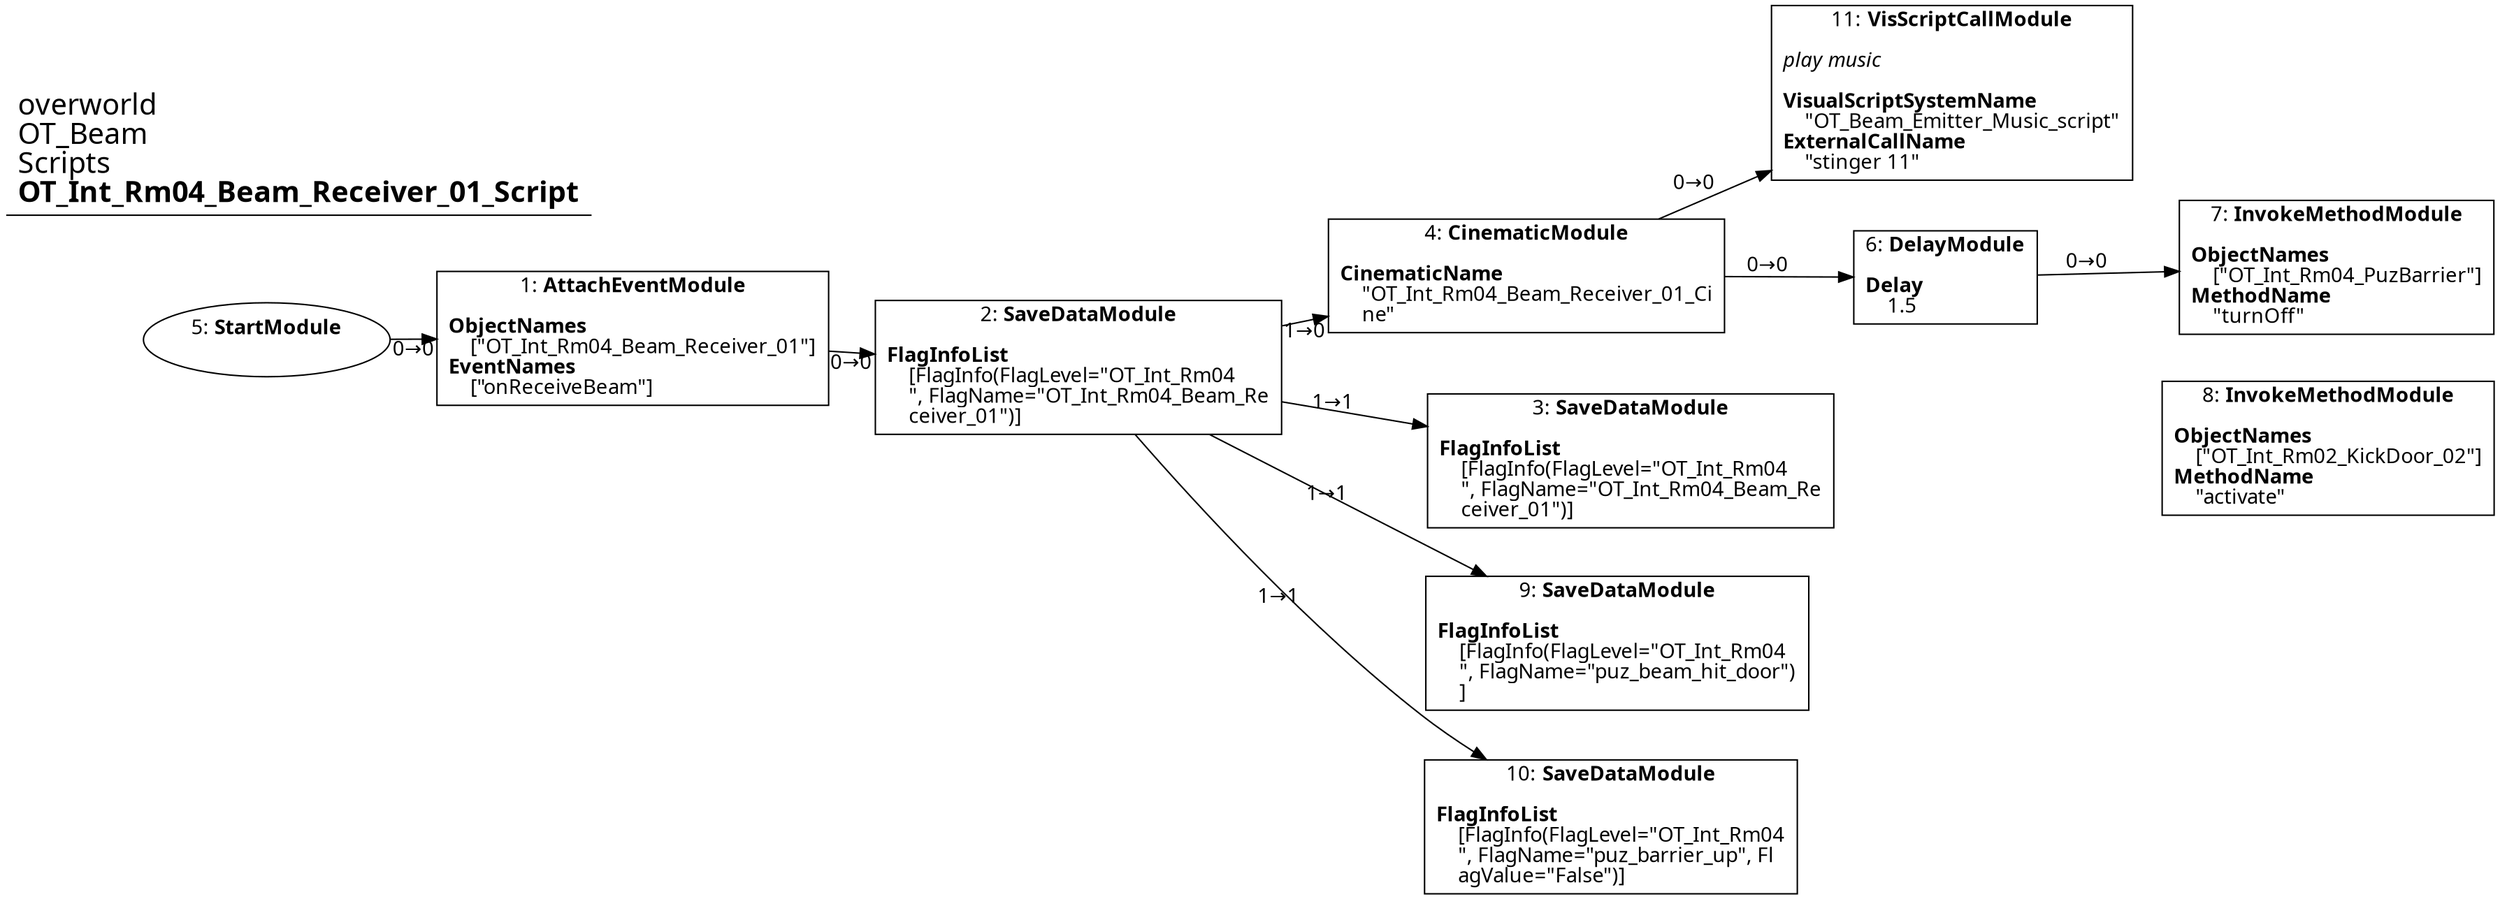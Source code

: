 digraph {
    layout = fdp;
    overlap = prism;
    sep = "+16";
    splines = spline;

    node [ shape = box ];

    graph [ fontname = "Segoe UI" ];
    node [ fontname = "Segoe UI" ];
    edge [ fontname = "Segoe UI" ];

    1 [ label = <1: <b>AttachEventModule</b><br/><br/><b>ObjectNames</b><br align="left"/>    [&quot;OT_Int_Rm04_Beam_Receiver_01&quot;]<br align="left"/><b>EventNames</b><br align="left"/>    [&quot;onReceiveBeam&quot;]<br align="left"/>> ];
    1 [ pos = "0.178,-0.29000002!" ];
    1 -> 2 [ label = "0→0" ];

    2 [ label = <2: <b>SaveDataModule</b><br/><br/><b>FlagInfoList</b><br align="left"/>    [FlagInfo(FlagLevel=&quot;OT_Int_Rm04<br align="left"/>    &quot;, FlagName=&quot;OT_Int_Rm04_Beam_Re<br align="left"/>    ceiver_01&quot;)]<br align="left"/>> ];
    2 [ pos = "0.42100003,-0.29000002!" ];
    2 -> 4 [ label = "1→0" ];
    2 -> 3 [ label = "1→1" ];
    2 -> 9 [ label = "1→1" ];
    2 -> 10 [ label = "1→1" ];

    3 [ label = <3: <b>SaveDataModule</b><br/><br/><b>FlagInfoList</b><br align="left"/>    [FlagInfo(FlagLevel=&quot;OT_Int_Rm04<br align="left"/>    &quot;, FlagName=&quot;OT_Int_Rm04_Beam_Re<br align="left"/>    ceiver_01&quot;)]<br align="left"/>> ];
    3 [ pos = "0.70000005,-0.388!" ];

    4 [ label = <4: <b>CinematicModule</b><br/><br/><b>CinematicName</b><br align="left"/>    &quot;OT_Int_Rm04_Beam_Receiver_01_Ci<br align="left"/>    ne&quot;<br align="left"/>> ];
    4 [ pos = "0.70100003,-0.22500001!" ];
    4 -> 6 [ label = "0→0" ];
    4 -> 11 [ label = "0→0" ];

    5 [ label = <5: <b>StartModule</b><br/><br/>> ];
    5 [ shape = oval ]
    5 [ pos = "-0.028,-0.29000002!" ];
    5 -> 1 [ label = "0→0" ];

    6 [ label = <6: <b>DelayModule</b><br/><br/><b>Delay</b><br align="left"/>    1.5<br align="left"/>> ];
    6 [ pos = "0.96800005,-0.22500001!" ];
    6 -> 7 [ label = "0→0" ];

    7 [ label = <7: <b>InvokeMethodModule</b><br/><br/><b>ObjectNames</b><br align="left"/>    [&quot;OT_Int_Rm04_PuzBarrier&quot;]<br align="left"/><b>MethodName</b><br align="left"/>    &quot;turnOff&quot;<br align="left"/>> ];
    7 [ pos = "1.2060001,-0.22500001!" ];

    8 [ label = <8: <b>InvokeMethodModule</b><br/><br/><b>ObjectNames</b><br align="left"/>    [&quot;OT_Int_Rm02_KickDoor_02&quot;]<br align="left"/><b>MethodName</b><br align="left"/>    &quot;activate&quot;<br align="left"/>> ];
    8 [ pos = "1.207,-0.36200002!" ];

    9 [ label = <9: <b>SaveDataModule</b><br/><br/><b>FlagInfoList</b><br align="left"/>    [FlagInfo(FlagLevel=&quot;OT_Int_Rm04<br align="left"/>    &quot;, FlagName=&quot;puz_beam_hit_door&quot;)<br align="left"/>    ]<br align="left"/>> ];
    9 [ pos = "0.70100003,-0.52500004!" ];

    10 [ label = <10: <b>SaveDataModule</b><br/><br/><b>FlagInfoList</b><br align="left"/>    [FlagInfo(FlagLevel=&quot;OT_Int_Rm04<br align="left"/>    &quot;, FlagName=&quot;puz_barrier_up&quot;, Fl<br align="left"/>    agValue=&quot;False&quot;)]<br align="left"/>> ];
    10 [ pos = "0.703,-0.666!" ];

    11 [ label = <11: <b>VisScriptCallModule</b><br/><br/><i>play music<br align="left"/></i><br align="left"/><b>VisualScriptSystemName</b><br align="left"/>    &quot;OT_Beam_Emitter_Music_script&quot;<br align="left"/><b>ExternalCallName</b><br align="left"/>    &quot;stinger 11&quot;<br align="left"/>> ];
    11 [ pos = "0.96700007,-0.141!" ];

    title [ pos = "-0.029000001,-0.14!" ];
    title [ shape = underline ];
    title [ label = <<font point-size="20">overworld<br align="left"/>OT_Beam<br align="left"/>Scripts<br align="left"/><b>OT_Int_Rm04_Beam_Receiver_01_Script</b><br align="left"/></font>> ];
}
